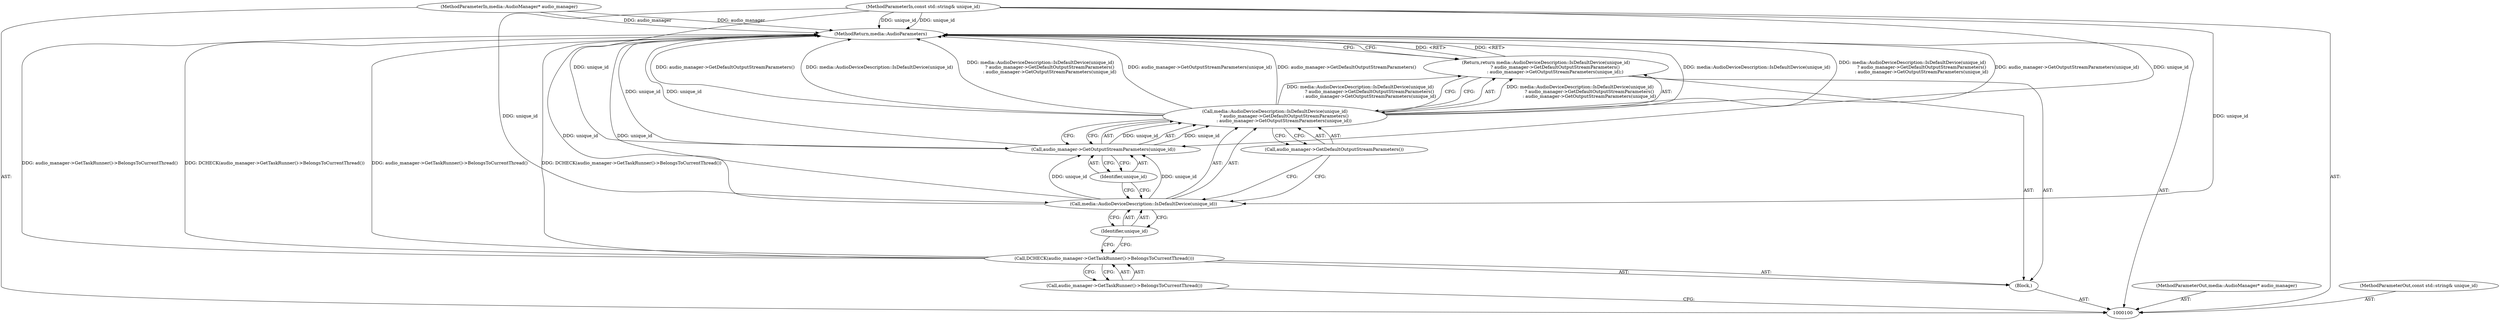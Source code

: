 digraph "1_Chrome_04ff52bb66284467ccb43d90800013b89ee8db75_1" {
"1000113" [label="(MethodReturn,media::AudioParameters)"];
"1000101" [label="(MethodParameterIn,media::AudioManager* audio_manager)"];
"1000143" [label="(MethodParameterOut,media::AudioManager* audio_manager)"];
"1000103" [label="(Block,)"];
"1000102" [label="(MethodParameterIn,const std::string& unique_id)"];
"1000144" [label="(MethodParameterOut,const std::string& unique_id)"];
"1000104" [label="(Call,DCHECK(audio_manager->GetTaskRunner()->BelongsToCurrentThread()))"];
"1000105" [label="(Call,audio_manager->GetTaskRunner()->BelongsToCurrentThread())"];
"1000106" [label="(Return,return media::AudioDeviceDescription::IsDefaultDevice(unique_id)\n             ? audio_manager->GetDefaultOutputStreamParameters()\n             : audio_manager->GetOutputStreamParameters(unique_id);)"];
"1000109" [label="(Identifier,unique_id)"];
"1000107" [label="(Call,media::AudioDeviceDescription::IsDefaultDevice(unique_id)\n             ? audio_manager->GetDefaultOutputStreamParameters()\n             : audio_manager->GetOutputStreamParameters(unique_id))"];
"1000108" [label="(Call,media::AudioDeviceDescription::IsDefaultDevice(unique_id))"];
"1000110" [label="(Call,audio_manager->GetDefaultOutputStreamParameters())"];
"1000111" [label="(Call,audio_manager->GetOutputStreamParameters(unique_id))"];
"1000112" [label="(Identifier,unique_id)"];
"1000113" -> "1000100"  [label="AST: "];
"1000113" -> "1000106"  [label="CFG: "];
"1000106" -> "1000113"  [label="DDG: <RET>"];
"1000107" -> "1000113"  [label="DDG: media::AudioDeviceDescription::IsDefaultDevice(unique_id)"];
"1000107" -> "1000113"  [label="DDG: media::AudioDeviceDescription::IsDefaultDevice(unique_id)\n             ? audio_manager->GetDefaultOutputStreamParameters()\n             : audio_manager->GetOutputStreamParameters(unique_id)"];
"1000107" -> "1000113"  [label="DDG: audio_manager->GetOutputStreamParameters(unique_id)"];
"1000107" -> "1000113"  [label="DDG: audio_manager->GetDefaultOutputStreamParameters()"];
"1000104" -> "1000113"  [label="DDG: DCHECK(audio_manager->GetTaskRunner()->BelongsToCurrentThread())"];
"1000104" -> "1000113"  [label="DDG: audio_manager->GetTaskRunner()->BelongsToCurrentThread()"];
"1000108" -> "1000113"  [label="DDG: unique_id"];
"1000102" -> "1000113"  [label="DDG: unique_id"];
"1000111" -> "1000113"  [label="DDG: unique_id"];
"1000101" -> "1000113"  [label="DDG: audio_manager"];
"1000101" -> "1000100"  [label="AST: "];
"1000101" -> "1000113"  [label="DDG: audio_manager"];
"1000143" -> "1000100"  [label="AST: "];
"1000103" -> "1000100"  [label="AST: "];
"1000104" -> "1000103"  [label="AST: "];
"1000106" -> "1000103"  [label="AST: "];
"1000102" -> "1000100"  [label="AST: "];
"1000102" -> "1000113"  [label="DDG: unique_id"];
"1000102" -> "1000108"  [label="DDG: unique_id"];
"1000102" -> "1000111"  [label="DDG: unique_id"];
"1000144" -> "1000100"  [label="AST: "];
"1000104" -> "1000103"  [label="AST: "];
"1000104" -> "1000105"  [label="CFG: "];
"1000105" -> "1000104"  [label="AST: "];
"1000109" -> "1000104"  [label="CFG: "];
"1000104" -> "1000113"  [label="DDG: DCHECK(audio_manager->GetTaskRunner()->BelongsToCurrentThread())"];
"1000104" -> "1000113"  [label="DDG: audio_manager->GetTaskRunner()->BelongsToCurrentThread()"];
"1000105" -> "1000104"  [label="AST: "];
"1000105" -> "1000100"  [label="CFG: "];
"1000104" -> "1000105"  [label="CFG: "];
"1000106" -> "1000103"  [label="AST: "];
"1000106" -> "1000107"  [label="CFG: "];
"1000107" -> "1000106"  [label="AST: "];
"1000113" -> "1000106"  [label="CFG: "];
"1000106" -> "1000113"  [label="DDG: <RET>"];
"1000107" -> "1000106"  [label="DDG: media::AudioDeviceDescription::IsDefaultDevice(unique_id)\n             ? audio_manager->GetDefaultOutputStreamParameters()\n             : audio_manager->GetOutputStreamParameters(unique_id)"];
"1000109" -> "1000108"  [label="AST: "];
"1000109" -> "1000104"  [label="CFG: "];
"1000108" -> "1000109"  [label="CFG: "];
"1000107" -> "1000106"  [label="AST: "];
"1000107" -> "1000110"  [label="CFG: "];
"1000107" -> "1000111"  [label="CFG: "];
"1000108" -> "1000107"  [label="AST: "];
"1000110" -> "1000107"  [label="AST: "];
"1000111" -> "1000107"  [label="AST: "];
"1000106" -> "1000107"  [label="CFG: "];
"1000107" -> "1000113"  [label="DDG: media::AudioDeviceDescription::IsDefaultDevice(unique_id)"];
"1000107" -> "1000113"  [label="DDG: media::AudioDeviceDescription::IsDefaultDevice(unique_id)\n             ? audio_manager->GetDefaultOutputStreamParameters()\n             : audio_manager->GetOutputStreamParameters(unique_id)"];
"1000107" -> "1000113"  [label="DDG: audio_manager->GetOutputStreamParameters(unique_id)"];
"1000107" -> "1000113"  [label="DDG: audio_manager->GetDefaultOutputStreamParameters()"];
"1000107" -> "1000106"  [label="DDG: media::AudioDeviceDescription::IsDefaultDevice(unique_id)\n             ? audio_manager->GetDefaultOutputStreamParameters()\n             : audio_manager->GetOutputStreamParameters(unique_id)"];
"1000111" -> "1000107"  [label="DDG: unique_id"];
"1000108" -> "1000107"  [label="AST: "];
"1000108" -> "1000109"  [label="CFG: "];
"1000109" -> "1000108"  [label="AST: "];
"1000110" -> "1000108"  [label="CFG: "];
"1000112" -> "1000108"  [label="CFG: "];
"1000108" -> "1000113"  [label="DDG: unique_id"];
"1000102" -> "1000108"  [label="DDG: unique_id"];
"1000108" -> "1000111"  [label="DDG: unique_id"];
"1000110" -> "1000107"  [label="AST: "];
"1000110" -> "1000108"  [label="CFG: "];
"1000107" -> "1000110"  [label="CFG: "];
"1000111" -> "1000107"  [label="AST: "];
"1000111" -> "1000112"  [label="CFG: "];
"1000112" -> "1000111"  [label="AST: "];
"1000107" -> "1000111"  [label="CFG: "];
"1000111" -> "1000113"  [label="DDG: unique_id"];
"1000111" -> "1000107"  [label="DDG: unique_id"];
"1000108" -> "1000111"  [label="DDG: unique_id"];
"1000102" -> "1000111"  [label="DDG: unique_id"];
"1000112" -> "1000111"  [label="AST: "];
"1000112" -> "1000108"  [label="CFG: "];
"1000111" -> "1000112"  [label="CFG: "];
}
